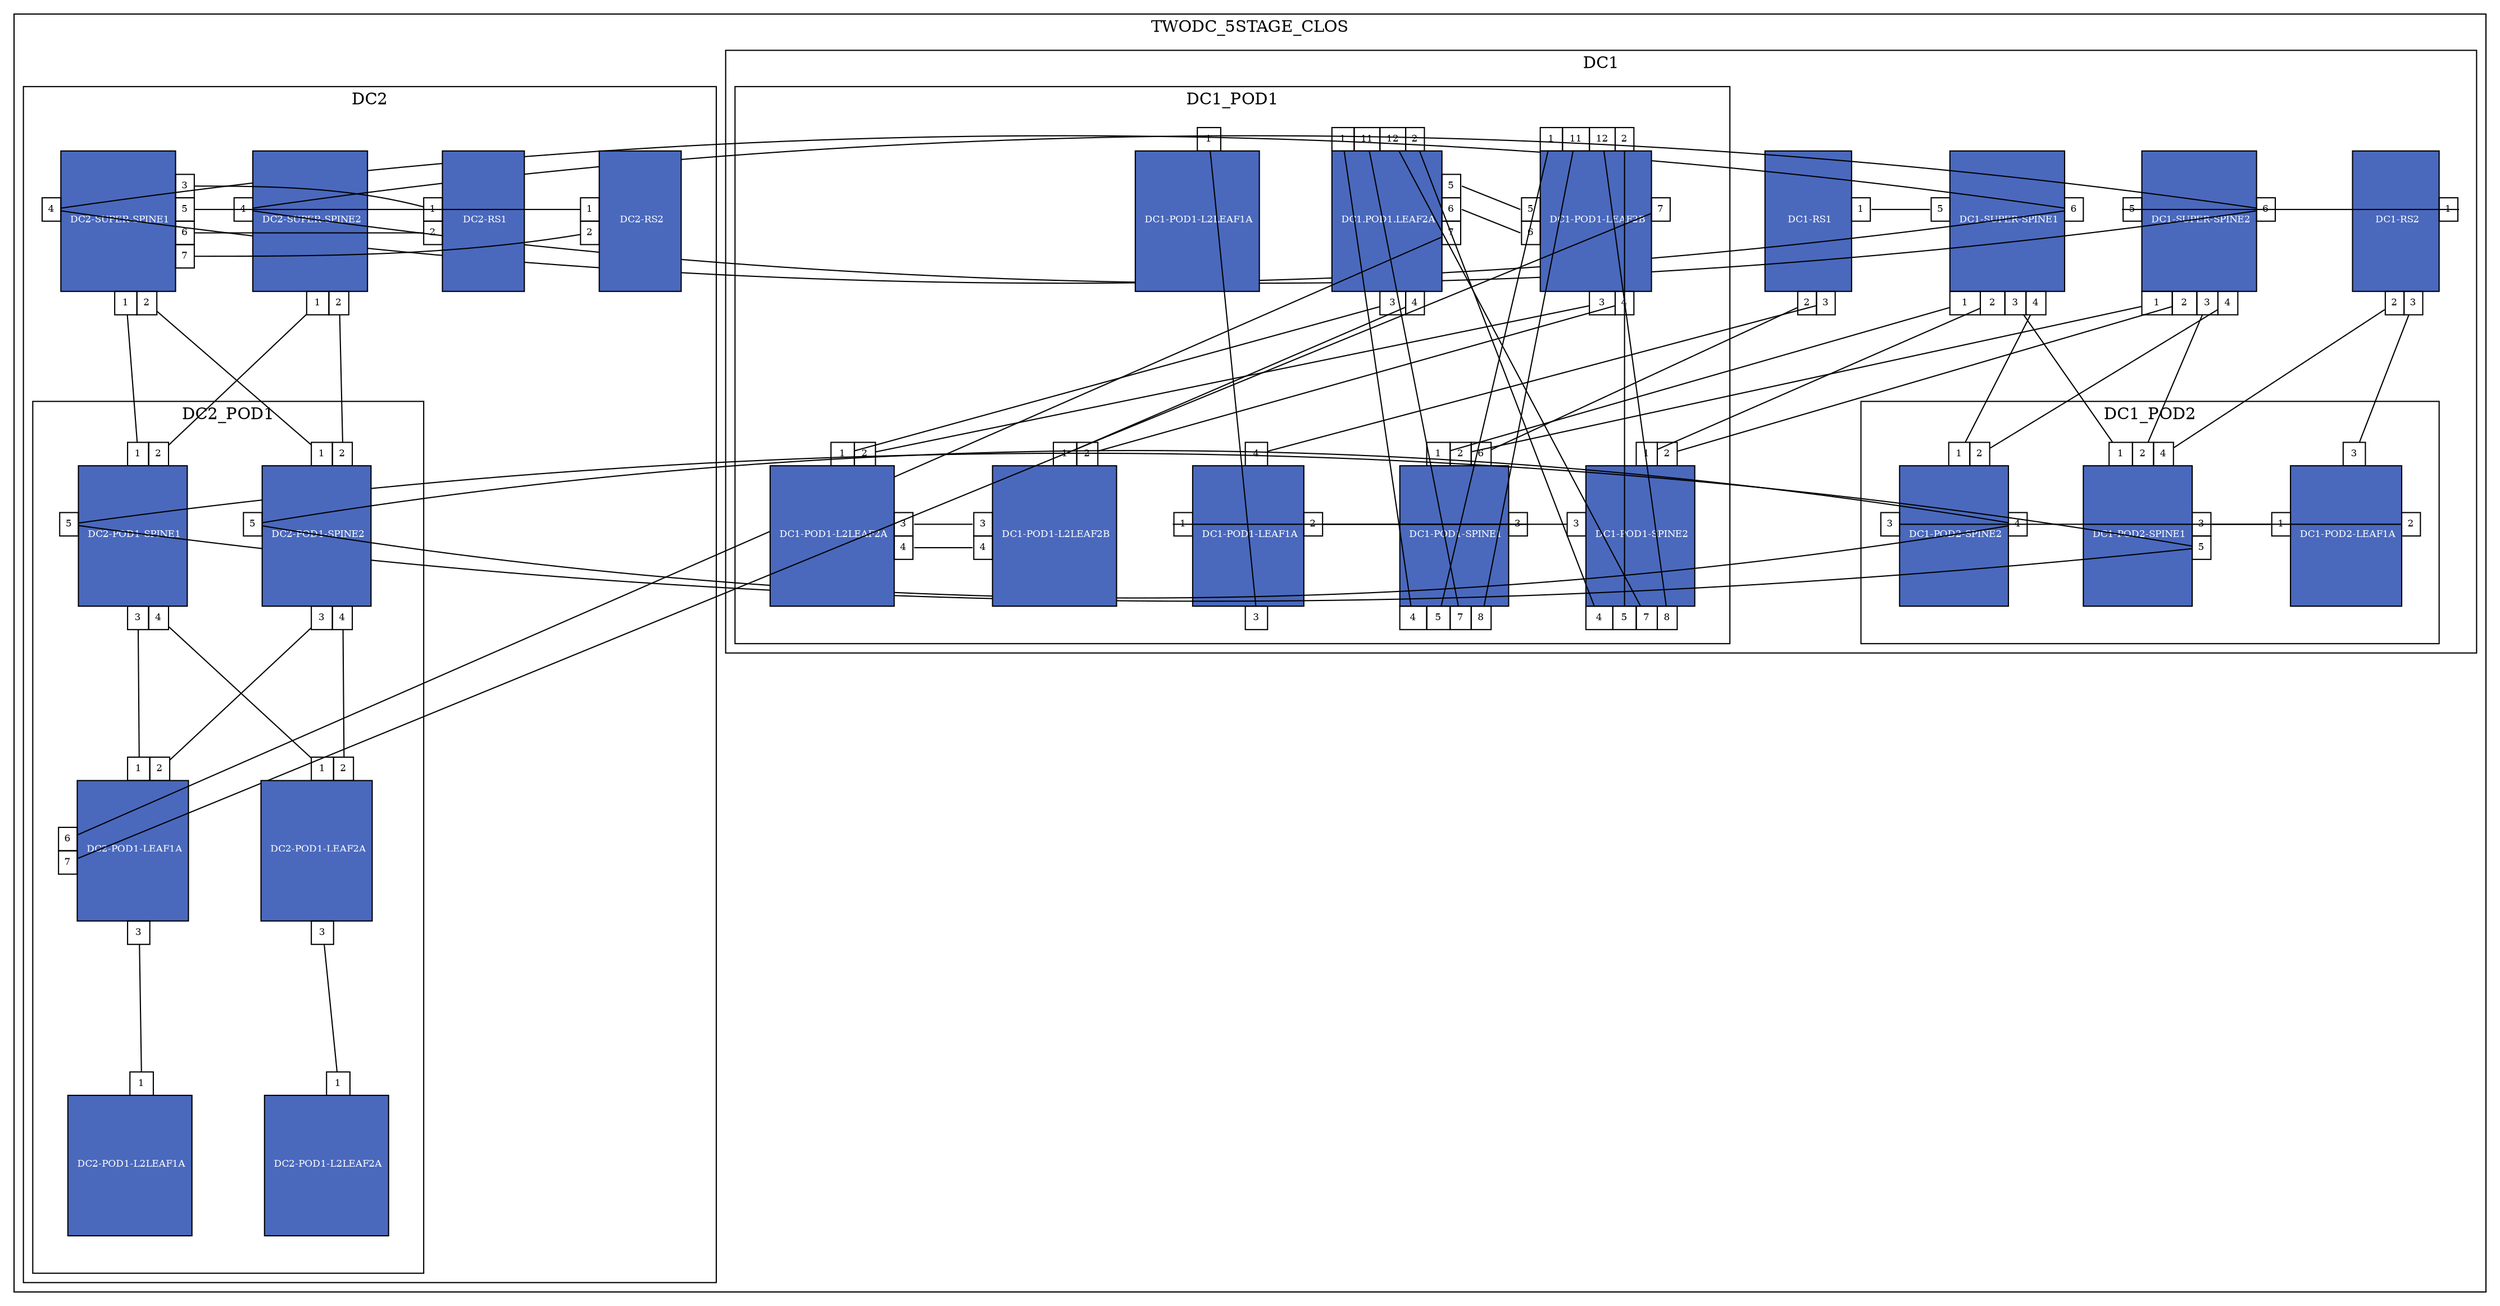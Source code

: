 graph parent {
	graph [splines=false]
	node [fontsize=" 8pt" shape=plaintext]
	edge [center=true concentrate=true fontname=arial fontsize=6 labelfloat=false minlen=2]
	rank=same
	ranksep=0.7
	subgraph cluster_child_TWODC_5STAGE_CLOS {
		label=TWODC_5STAGE_CLOS
		labelloc=t
		ranksep=0.7
		subgraph cluster_child_DC1 {
			label=DC1
			labelloc=t
			{
				rank=same
				"DC1-RS2" [label=<<TABLE BORDER="0" CELLBORDER="1" CELLSPACING="0" CELLPADDING="4"> <TR> <TD HEIGHT="20" WIDTH="14" BORDER="0" ></TD> <TD HEIGHT="20" WIDTH="14" BORDER="0" ></TD> <TD HEIGHT="20" WIDTH="14" BORDER="0" ></TD> <TD HEIGHT="20" WIDTH="14" BORDER="0" ></TD> <TD HEIGHT="20" WIDTH="14" BORDER="0" ></TD> <TD HEIGHT="20" WIDTH="14" BORDER="0" ></TD> <TD HEIGHT="20" WIDTH="14" BORDER="0" ></TD> </TR> <TR><TD HEIGHT="20" WIDTH="14"  BORDER="0" ></TD><TD BGCOLOR="#4a69bd" COLSPAN="5" ROWSPAN="6"> <FONT COLOR="#ffffff">DC1-RS2</FONT></TD><TD HEIGHT="20" WIDTH="14"  BORDER="0" > </TD></TR> <TR><TD HEIGHT="20" WIDTH="14" BORDER="0" ></TD> <TD HEIGHT="20" WIDTH="14" BORDER="0" ></TD></TR> <TR><TD HEIGHT="20" WIDTH="14" BORDER="0" ></TD> <TD HEIGHT="20" WIDTH="14" PORT="1">1</TD></TR> <TR><TD HEIGHT="20" WIDTH="14" BORDER="0" ></TD> <TD HEIGHT="20" WIDTH="14" BORDER="0" ></TD></TR> <TR><TD HEIGHT="20" WIDTH="14" BORDER="0" ></TD> <TD HEIGHT="20" WIDTH="14" BORDER="0" ></TD></TR> <TR><TD HEIGHT="20" WIDTH="14"  BORDER="0"></TD><TD HEIGHT="20" WIDTH="14" BORDER="0"></TD></TR> <TR> <TD HEIGHT="20" WIDTH="14" BORDER="0" ></TD> <TD HEIGHT="20" WIDTH="14" BORDER="0" ></TD> <TD HEIGHT="20" WIDTH="14" BORDER="0" ></TD> <TD HEIGHT="20" WIDTH="14" PORT="2">2</TD> <TD HEIGHT="20" WIDTH="14" PORT="3">3</TD> <TD HEIGHT="20" WIDTH="14" BORDER="0" ></TD> <TD HEIGHT="20" WIDTH="14" BORDER="0" ></TD> </TR> </TABLE>>]
				"DC1-RS1" [label=<<TABLE BORDER="0" CELLBORDER="1" CELLSPACING="0" CELLPADDING="4"> <TR> <TD HEIGHT="20" WIDTH="14" BORDER="0" ></TD> <TD HEIGHT="20" WIDTH="14" BORDER="0" ></TD> <TD HEIGHT="20" WIDTH="14" BORDER="0" ></TD> <TD HEIGHT="20" WIDTH="14" BORDER="0" ></TD> <TD HEIGHT="20" WIDTH="14" BORDER="0" ></TD> <TD HEIGHT="20" WIDTH="14" BORDER="0" ></TD> <TD HEIGHT="20" WIDTH="14" BORDER="0" ></TD> </TR> <TR><TD HEIGHT="20" WIDTH="14"  BORDER="0" ></TD><TD BGCOLOR="#4a69bd" COLSPAN="5" ROWSPAN="6"> <FONT COLOR="#ffffff">DC1-RS1</FONT></TD><TD HEIGHT="20" WIDTH="14"  BORDER="0" > </TD></TR> <TR><TD HEIGHT="20" WIDTH="14" BORDER="0" ></TD> <TD HEIGHT="20" WIDTH="14" BORDER="0" ></TD></TR> <TR><TD HEIGHT="20" WIDTH="14" BORDER="0" ></TD> <TD HEIGHT="20" WIDTH="14" PORT="1">1</TD></TR> <TR><TD HEIGHT="20" WIDTH="14" BORDER="0" ></TD> <TD HEIGHT="20" WIDTH="14" BORDER="0" ></TD></TR> <TR><TD HEIGHT="20" WIDTH="14" BORDER="0" ></TD> <TD HEIGHT="20" WIDTH="14" BORDER="0" ></TD></TR> <TR><TD HEIGHT="20" WIDTH="14"  BORDER="0"></TD><TD HEIGHT="20" WIDTH="14" BORDER="0"></TD></TR> <TR> <TD HEIGHT="20" WIDTH="14" BORDER="0" ></TD> <TD HEIGHT="20" WIDTH="14" BORDER="0" ></TD> <TD HEIGHT="20" WIDTH="14" BORDER="0" ></TD> <TD HEIGHT="20" WIDTH="14" PORT="2">2</TD> <TD HEIGHT="20" WIDTH="14" PORT="3">3</TD> <TD HEIGHT="20" WIDTH="14" BORDER="0" ></TD> <TD HEIGHT="20" WIDTH="14" BORDER="0" ></TD> </TR> </TABLE>>]
				"DC1-SUPER-SPINE1" [label=<<TABLE BORDER="0" CELLBORDER="1" CELLSPACING="0" CELLPADDING="4"> <TR> <TD HEIGHT="20" WIDTH="14" BORDER="0" ></TD> <TD HEIGHT="20" WIDTH="14" BORDER="0" ></TD> <TD HEIGHT="20" WIDTH="14" BORDER="0" ></TD> <TD HEIGHT="20" WIDTH="14" BORDER="0" ></TD> <TD HEIGHT="20" WIDTH="14" BORDER="0" ></TD> <TD HEIGHT="20" WIDTH="14" BORDER="0" ></TD> <TD HEIGHT="20" WIDTH="14" BORDER="0" ></TD> </TR> <TR><TD HEIGHT="20" WIDTH="14"  BORDER="0" ></TD><TD BGCOLOR="#4a69bd" COLSPAN="5" ROWSPAN="6"> <FONT COLOR="#ffffff">DC1-SUPER-SPINE1</FONT></TD><TD HEIGHT="20" WIDTH="14"  BORDER="0" > </TD></TR> <TR><TD HEIGHT="20" WIDTH="14" BORDER="0" ></TD> <TD HEIGHT="20" WIDTH="14" BORDER="0" ></TD></TR> <TR><TD HEIGHT="20" WIDTH="14" PORT="5">5</TD> <TD HEIGHT="20" WIDTH="14" PORT="6">6</TD></TR> <TR><TD HEIGHT="20" WIDTH="14" BORDER="0" ></TD> <TD HEIGHT="20" WIDTH="14" BORDER="0" ></TD></TR> <TR><TD HEIGHT="20" WIDTH="14" BORDER="0" ></TD> <TD HEIGHT="20" WIDTH="14" BORDER="0" ></TD></TR> <TR><TD HEIGHT="20" WIDTH="14"  BORDER="0"></TD><TD HEIGHT="20" WIDTH="14" BORDER="0"></TD></TR> <TR> <TD HEIGHT="20" WIDTH="14" BORDER="0" ></TD> <TD HEIGHT="20" WIDTH="14" PORT="1">1</TD> <TD HEIGHT="20" WIDTH="14" PORT="2">2</TD> <TD HEIGHT="20" WIDTH="14" PORT="3">3</TD> <TD HEIGHT="20" WIDTH="14" PORT="4">4</TD> <TD HEIGHT="20" WIDTH="14" BORDER="0" ></TD> <TD HEIGHT="20" WIDTH="14" BORDER="0" ></TD> </TR> </TABLE>>]
				"DC1-SUPER-SPINE2" [label=<<TABLE BORDER="0" CELLBORDER="1" CELLSPACING="0" CELLPADDING="4"> <TR> <TD HEIGHT="20" WIDTH="14" BORDER="0" ></TD> <TD HEIGHT="20" WIDTH="14" BORDER="0" ></TD> <TD HEIGHT="20" WIDTH="14" BORDER="0" ></TD> <TD HEIGHT="20" WIDTH="14" BORDER="0" ></TD> <TD HEIGHT="20" WIDTH="14" BORDER="0" ></TD> <TD HEIGHT="20" WIDTH="14" BORDER="0" ></TD> <TD HEIGHT="20" WIDTH="14" BORDER="0" ></TD> </TR> <TR><TD HEIGHT="20" WIDTH="14"  BORDER="0" ></TD><TD BGCOLOR="#4a69bd" COLSPAN="5" ROWSPAN="6"> <FONT COLOR="#ffffff">DC1-SUPER-SPINE2</FONT></TD><TD HEIGHT="20" WIDTH="14"  BORDER="0" > </TD></TR> <TR><TD HEIGHT="20" WIDTH="14" BORDER="0" ></TD> <TD HEIGHT="20" WIDTH="14" BORDER="0" ></TD></TR> <TR><TD HEIGHT="20" WIDTH="14" PORT="5">5</TD> <TD HEIGHT="20" WIDTH="14" PORT="6">6</TD></TR> <TR><TD HEIGHT="20" WIDTH="14" BORDER="0" ></TD> <TD HEIGHT="20" WIDTH="14" BORDER="0" ></TD></TR> <TR><TD HEIGHT="20" WIDTH="14" BORDER="0" ></TD> <TD HEIGHT="20" WIDTH="14" BORDER="0" ></TD></TR> <TR><TD HEIGHT="20" WIDTH="14"  BORDER="0"></TD><TD HEIGHT="20" WIDTH="14" BORDER="0"></TD></TR> <TR> <TD HEIGHT="20" WIDTH="14" BORDER="0" ></TD> <TD HEIGHT="20" WIDTH="14" PORT="1">1</TD> <TD HEIGHT="20" WIDTH="14" PORT="2">2</TD> <TD HEIGHT="20" WIDTH="14" PORT="3">3</TD> <TD HEIGHT="20" WIDTH="14" PORT="4">4</TD> <TD HEIGHT="20" WIDTH="14" BORDER="0" ></TD> <TD HEIGHT="20" WIDTH="14" BORDER="0" ></TD> </TR> </TABLE>>]
			}
			ranksep=0.7
			subgraph cluster_child_DC1_POD2 {
				label=DC1_POD2
				labelloc=t
				{
					rank=same
					"DC1-POD2-SPINE1" [label=<<TABLE BORDER="0" CELLBORDER="1" CELLSPACING="0" CELLPADDING="4"> <TR> <TD HEIGHT="20" WIDTH="14" BORDER="0" ></TD> <TD HEIGHT="20" WIDTH="14" BORDER="0" ></TD> <TD HEIGHT="20" WIDTH="14" PORT="1">1</TD> <TD HEIGHT="20" WIDTH="14" PORT="2">2</TD> <TD HEIGHT="20" WIDTH="14" PORT="4">4</TD> <TD HEIGHT="20" WIDTH="14" BORDER="0" ></TD> <TD HEIGHT="20" WIDTH="14" BORDER="0" ></TD> </TR> <TR><TD HEIGHT="20" WIDTH="14"  BORDER="0" ></TD><TD BGCOLOR="#4a69bd" COLSPAN="5" ROWSPAN="6"> <FONT COLOR="#ffffff">DC1-POD2-SPINE1</FONT></TD><TD HEIGHT="20" WIDTH="14"  BORDER="0" > </TD></TR> <TR><TD HEIGHT="20" WIDTH="14" BORDER="0" ></TD> <TD HEIGHT="20" WIDTH="14" BORDER="0" ></TD></TR> <TR><TD HEIGHT="20" WIDTH="14" BORDER="0" ></TD> <TD HEIGHT="20" WIDTH="14" PORT="3">3</TD></TR> <TR><TD HEIGHT="20" WIDTH="14" BORDER="0" ></TD> <TD HEIGHT="20" WIDTH="14" PORT="5">5</TD></TR> <TR><TD HEIGHT="20" WIDTH="14" BORDER="0" ></TD> <TD HEIGHT="20" WIDTH="14" BORDER="0" ></TD></TR> <TR><TD HEIGHT="20" WIDTH="14"  BORDER="0"></TD><TD HEIGHT="20" WIDTH="14" BORDER="0"></TD></TR> <TR> <TD HEIGHT="20" WIDTH="14" BORDER="0" ></TD> <TD HEIGHT="20" WIDTH="14" BORDER="0" ></TD> <TD HEIGHT="20" WIDTH="14" BORDER="0" ></TD> <TD HEIGHT="20" WIDTH="14" BORDER="0" ></TD> <TD HEIGHT="20" WIDTH="14" BORDER="0" ></TD> <TD HEIGHT="20" WIDTH="14" BORDER="0" ></TD> <TD HEIGHT="20" WIDTH="14" BORDER="0" ></TD> </TR> </TABLE>>]
					"DC1-POD2-LEAF1A" [label=<<TABLE BORDER="0" CELLBORDER="1" CELLSPACING="0" CELLPADDING="4"> <TR> <TD HEIGHT="20" WIDTH="14" BORDER="0" ></TD> <TD HEIGHT="20" WIDTH="14" BORDER="0" ></TD> <TD HEIGHT="20" WIDTH="14" BORDER="0" ></TD> <TD HEIGHT="20" WIDTH="14" PORT="3">3</TD> <TD HEIGHT="20" WIDTH="14" BORDER="0" ></TD> <TD HEIGHT="20" WIDTH="14" BORDER="0" ></TD> <TD HEIGHT="20" WIDTH="14" BORDER="0" ></TD> </TR> <TR><TD HEIGHT="20" WIDTH="14"  BORDER="0" ></TD><TD BGCOLOR="#4a69bd" COLSPAN="5" ROWSPAN="6"> <FONT COLOR="#ffffff">DC1-POD2-LEAF1A</FONT></TD><TD HEIGHT="20" WIDTH="14"  BORDER="0" > </TD></TR> <TR><TD HEIGHT="20" WIDTH="14" BORDER="0" ></TD> <TD HEIGHT="20" WIDTH="14" BORDER="0" ></TD></TR> <TR><TD HEIGHT="20" WIDTH="14" PORT="1">1</TD> <TD HEIGHT="20" WIDTH="14" PORT="2">2</TD></TR> <TR><TD HEIGHT="20" WIDTH="14" BORDER="0" ></TD> <TD HEIGHT="20" WIDTH="14" BORDER="0" ></TD></TR> <TR><TD HEIGHT="20" WIDTH="14" BORDER="0" ></TD> <TD HEIGHT="20" WIDTH="14" BORDER="0" ></TD></TR> <TR><TD HEIGHT="20" WIDTH="14"  BORDER="0"></TD><TD HEIGHT="20" WIDTH="14" BORDER="0"></TD></TR> <TR> <TD HEIGHT="20" WIDTH="14" BORDER="0" ></TD> <TD HEIGHT="20" WIDTH="14" BORDER="0" ></TD> <TD HEIGHT="20" WIDTH="14" BORDER="0" ></TD> <TD HEIGHT="20" WIDTH="14" BORDER="0" ></TD> <TD HEIGHT="20" WIDTH="14" BORDER="0" ></TD> <TD HEIGHT="20" WIDTH="14" BORDER="0" ></TD> <TD HEIGHT="20" WIDTH="14" BORDER="0" ></TD> </TR> </TABLE>>]
					"DC1-POD2-SPINE2" [label=<<TABLE BORDER="0" CELLBORDER="1" CELLSPACING="0" CELLPADDING="4"> <TR> <TD HEIGHT="20" WIDTH="14" BORDER="0" ></TD> <TD HEIGHT="20" WIDTH="14" BORDER="0" ></TD> <TD HEIGHT="20" WIDTH="14" BORDER="0" ></TD> <TD HEIGHT="20" WIDTH="14" PORT="1">1</TD> <TD HEIGHT="20" WIDTH="14" PORT="2">2</TD> <TD HEIGHT="20" WIDTH="14" BORDER="0" ></TD> <TD HEIGHT="20" WIDTH="14" BORDER="0" ></TD> </TR> <TR><TD HEIGHT="20" WIDTH="14"  BORDER="0" ></TD><TD BGCOLOR="#4a69bd" COLSPAN="5" ROWSPAN="6"> <FONT COLOR="#ffffff">DC1-POD2-SPINE2</FONT></TD><TD HEIGHT="20" WIDTH="14"  BORDER="0" > </TD></TR> <TR><TD HEIGHT="20" WIDTH="14" BORDER="0" ></TD> <TD HEIGHT="20" WIDTH="14" BORDER="0" ></TD></TR> <TR><TD HEIGHT="20" WIDTH="14" PORT="3">3</TD> <TD HEIGHT="20" WIDTH="14" PORT="4">4</TD></TR> <TR><TD HEIGHT="20" WIDTH="14" BORDER="0" ></TD> <TD HEIGHT="20" WIDTH="14" BORDER="0" ></TD></TR> <TR><TD HEIGHT="20" WIDTH="14" BORDER="0" ></TD> <TD HEIGHT="20" WIDTH="14" BORDER="0" ></TD></TR> <TR><TD HEIGHT="20" WIDTH="14"  BORDER="0"></TD><TD HEIGHT="20" WIDTH="14" BORDER="0"></TD></TR> <TR> <TD HEIGHT="20" WIDTH="14" BORDER="0" ></TD> <TD HEIGHT="20" WIDTH="14" BORDER="0" ></TD> <TD HEIGHT="20" WIDTH="14" BORDER="0" ></TD> <TD HEIGHT="20" WIDTH="14" BORDER="0" ></TD> <TD HEIGHT="20" WIDTH="14" BORDER="0" ></TD> <TD HEIGHT="20" WIDTH="14" BORDER="0" ></TD> <TD HEIGHT="20" WIDTH="14" BORDER="0" ></TD> </TR> </TABLE>>]
				}
			}
			ranksep=0.7
			subgraph cluster_child_DC1_POD1 {
				label=DC1_POD1
				labelloc=t
				{
					rank=same
					"DC1-POD1-SPINE1" [label=<<TABLE BORDER="0" CELLBORDER="1" CELLSPACING="0" CELLPADDING="4"> <TR> <TD HEIGHT="20" WIDTH="14" BORDER="0" ></TD> <TD HEIGHT="20" WIDTH="14" BORDER="0" ></TD> <TD HEIGHT="20" WIDTH="14" PORT="1">1</TD> <TD HEIGHT="20" WIDTH="14" PORT="2">2</TD> <TD HEIGHT="20" WIDTH="14" PORT="6">6</TD> <TD HEIGHT="20" WIDTH="14" BORDER="0" ></TD> <TD HEIGHT="20" WIDTH="14" BORDER="0" ></TD> </TR> <TR><TD HEIGHT="20" WIDTH="14"  BORDER="0" ></TD><TD BGCOLOR="#4a69bd" COLSPAN="5" ROWSPAN="6"> <FONT COLOR="#ffffff">DC1-POD1-SPINE1</FONT></TD><TD HEIGHT="20" WIDTH="14"  BORDER="0" > </TD></TR> <TR><TD HEIGHT="20" WIDTH="14" BORDER="0" ></TD> <TD HEIGHT="20" WIDTH="14" BORDER="0" ></TD></TR> <TR><TD HEIGHT="20" WIDTH="14" BORDER="0" ></TD> <TD HEIGHT="20" WIDTH="14" PORT="3">3</TD></TR> <TR><TD HEIGHT="20" WIDTH="14" BORDER="0" ></TD> <TD HEIGHT="20" WIDTH="14" BORDER="0" ></TD></TR> <TR><TD HEIGHT="20" WIDTH="14" BORDER="0" ></TD> <TD HEIGHT="20" WIDTH="14" BORDER="0" ></TD></TR> <TR><TD HEIGHT="20" WIDTH="14"  BORDER="0"></TD><TD HEIGHT="20" WIDTH="14" BORDER="0"></TD></TR> <TR> <TD HEIGHT="20" WIDTH="14" BORDER="0" ></TD> <TD HEIGHT="20" WIDTH="14" PORT="4">4</TD> <TD HEIGHT="20" WIDTH="14" PORT="5">5</TD> <TD HEIGHT="20" WIDTH="14" PORT="7">7</TD> <TD HEIGHT="20" WIDTH="14" PORT="8">8</TD> <TD HEIGHT="20" WIDTH="14" BORDER="0" ></TD> <TD HEIGHT="20" WIDTH="14" BORDER="0" ></TD> </TR> </TABLE>>]
					"DC1-POD1-LEAF1A" [label=<<TABLE BORDER="0" CELLBORDER="1" CELLSPACING="0" CELLPADDING="4"> <TR> <TD HEIGHT="20" WIDTH="14" BORDER="0" ></TD> <TD HEIGHT="20" WIDTH="14" BORDER="0" ></TD> <TD HEIGHT="20" WIDTH="14" BORDER="0" ></TD> <TD HEIGHT="20" WIDTH="14" PORT="4">4</TD> <TD HEIGHT="20" WIDTH="14" BORDER="0" ></TD> <TD HEIGHT="20" WIDTH="14" BORDER="0" ></TD> <TD HEIGHT="20" WIDTH="14" BORDER="0" ></TD> </TR> <TR><TD HEIGHT="20" WIDTH="14"  BORDER="0" ></TD><TD BGCOLOR="#4a69bd" COLSPAN="5" ROWSPAN="6"> <FONT COLOR="#ffffff">DC1-POD1-LEAF1A</FONT></TD><TD HEIGHT="20" WIDTH="14"  BORDER="0" > </TD></TR> <TR><TD HEIGHT="20" WIDTH="14" BORDER="0" ></TD> <TD HEIGHT="20" WIDTH="14" BORDER="0" ></TD></TR> <TR><TD HEIGHT="20" WIDTH="14" PORT="1">1</TD> <TD HEIGHT="20" WIDTH="14" PORT="2">2</TD></TR> <TR><TD HEIGHT="20" WIDTH="14" BORDER="0" ></TD> <TD HEIGHT="20" WIDTH="14" BORDER="0" ></TD></TR> <TR><TD HEIGHT="20" WIDTH="14" BORDER="0" ></TD> <TD HEIGHT="20" WIDTH="14" BORDER="0" ></TD></TR> <TR><TD HEIGHT="20" WIDTH="14"  BORDER="0"></TD><TD HEIGHT="20" WIDTH="14" BORDER="0"></TD></TR> <TR> <TD HEIGHT="20" WIDTH="14" BORDER="0" ></TD> <TD HEIGHT="20" WIDTH="14" BORDER="0" ></TD> <TD HEIGHT="20" WIDTH="14" BORDER="0" ></TD> <TD HEIGHT="20" WIDTH="14" PORT="3">3</TD> <TD HEIGHT="20" WIDTH="14" BORDER="0" ></TD> <TD HEIGHT="20" WIDTH="14" BORDER="0" ></TD> <TD HEIGHT="20" WIDTH="14" BORDER="0" ></TD> </TR> </TABLE>>]
					"DC1-POD1-SPINE2" [label=<<TABLE BORDER="0" CELLBORDER="1" CELLSPACING="0" CELLPADDING="4"> <TR> <TD HEIGHT="20" WIDTH="14" BORDER="0" ></TD> <TD HEIGHT="20" WIDTH="14" BORDER="0" ></TD> <TD HEIGHT="20" WIDTH="14" BORDER="0" ></TD> <TD HEIGHT="20" WIDTH="14" PORT="1">1</TD> <TD HEIGHT="20" WIDTH="14" PORT="2">2</TD> <TD HEIGHT="20" WIDTH="14" BORDER="0" ></TD> <TD HEIGHT="20" WIDTH="14" BORDER="0" ></TD> </TR> <TR><TD HEIGHT="20" WIDTH="14"  BORDER="0" ></TD><TD BGCOLOR="#4a69bd" COLSPAN="5" ROWSPAN="6"> <FONT COLOR="#ffffff">DC1-POD1-SPINE2</FONT></TD><TD HEIGHT="20" WIDTH="14"  BORDER="0" > </TD></TR> <TR><TD HEIGHT="20" WIDTH="14" BORDER="0" ></TD> <TD HEIGHT="20" WIDTH="14" BORDER="0" ></TD></TR> <TR><TD HEIGHT="20" WIDTH="14" PORT="3">3</TD> <TD HEIGHT="20" WIDTH="14" BORDER="0" ></TD></TR> <TR><TD HEIGHT="20" WIDTH="14" BORDER="0" ></TD> <TD HEIGHT="20" WIDTH="14" BORDER="0" ></TD></TR> <TR><TD HEIGHT="20" WIDTH="14" BORDER="0" ></TD> <TD HEIGHT="20" WIDTH="14" BORDER="0" ></TD></TR> <TR><TD HEIGHT="20" WIDTH="14"  BORDER="0"></TD><TD HEIGHT="20" WIDTH="14" BORDER="0"></TD></TR> <TR> <TD HEIGHT="20" WIDTH="14" BORDER="0" ></TD> <TD HEIGHT="20" WIDTH="14" PORT="4">4</TD> <TD HEIGHT="20" WIDTH="14" PORT="5">5</TD> <TD HEIGHT="20" WIDTH="14" PORT="7">7</TD> <TD HEIGHT="20" WIDTH="14" PORT="8">8</TD> <TD HEIGHT="20" WIDTH="14" BORDER="0" ></TD> <TD HEIGHT="20" WIDTH="14" BORDER="0" ></TD> </TR> </TABLE>>]
				}
				{
					rank=same
					"DC1.POD1.LEAF2A" [label=<<TABLE BORDER="0" CELLBORDER="1" CELLSPACING="0" CELLPADDING="4"> <TR> <TD HEIGHT="20" WIDTH="14" BORDER="0" ></TD> <TD HEIGHT="20" WIDTH="14" PORT="1">1</TD> <TD HEIGHT="20" WIDTH="14" PORT="11">11</TD> <TD HEIGHT="20" WIDTH="14" PORT="12">12</TD> <TD HEIGHT="20" WIDTH="14" PORT="2">2</TD> <TD HEIGHT="20" WIDTH="14" BORDER="0" ></TD> <TD HEIGHT="20" WIDTH="14" BORDER="0" ></TD> </TR> <TR><TD HEIGHT="20" WIDTH="14"  BORDER="0" ></TD><TD BGCOLOR="#4a69bd" COLSPAN="5" ROWSPAN="6"> <FONT COLOR="#ffffff">DC1.POD1.LEAF2A</FONT></TD><TD HEIGHT="20" WIDTH="14"  BORDER="0" > </TD></TR> <TR><TD HEIGHT="20" WIDTH="14" BORDER="0" ></TD> <TD HEIGHT="20" WIDTH="14" PORT="5">5</TD></TR> <TR><TD HEIGHT="20" WIDTH="14" BORDER="0" ></TD> <TD HEIGHT="20" WIDTH="14" PORT="6">6</TD></TR> <TR><TD HEIGHT="20" WIDTH="14" BORDER="0" ></TD> <TD HEIGHT="20" WIDTH="14" PORT="7">7</TD></TR> <TR><TD HEIGHT="20" WIDTH="14" BORDER="0" ></TD> <TD HEIGHT="20" WIDTH="14" BORDER="0" ></TD></TR> <TR><TD HEIGHT="20" WIDTH="14"  BORDER="0"></TD><TD HEIGHT="20" WIDTH="14" BORDER="0"></TD></TR> <TR> <TD HEIGHT="20" WIDTH="14" BORDER="0" ></TD> <TD HEIGHT="20" WIDTH="14" BORDER="0" ></TD> <TD HEIGHT="20" WIDTH="14" BORDER="0" ></TD> <TD HEIGHT="20" WIDTH="14" PORT="3">3</TD> <TD HEIGHT="20" WIDTH="14" PORT="4">4</TD> <TD HEIGHT="20" WIDTH="14" BORDER="0" ></TD> <TD HEIGHT="20" WIDTH="14" BORDER="0" ></TD> </TR> </TABLE>>]
					"DC1-POD1-LEAF2B" [label=<<TABLE BORDER="0" CELLBORDER="1" CELLSPACING="0" CELLPADDING="4"> <TR> <TD HEIGHT="20" WIDTH="14" BORDER="0" ></TD> <TD HEIGHT="20" WIDTH="14" PORT="1">1</TD> <TD HEIGHT="20" WIDTH="14" PORT="11">11</TD> <TD HEIGHT="20" WIDTH="14" PORT="12">12</TD> <TD HEIGHT="20" WIDTH="14" PORT="2">2</TD> <TD HEIGHT="20" WIDTH="14" BORDER="0" ></TD> <TD HEIGHT="20" WIDTH="14" BORDER="0" ></TD> </TR> <TR><TD HEIGHT="20" WIDTH="14"  BORDER="0" ></TD><TD BGCOLOR="#4a69bd" COLSPAN="5" ROWSPAN="6"> <FONT COLOR="#ffffff">DC1-POD1-LEAF2B</FONT></TD><TD HEIGHT="20" WIDTH="14"  BORDER="0" > </TD></TR> <TR><TD HEIGHT="20" WIDTH="14" BORDER="0" ></TD> <TD HEIGHT="20" WIDTH="14" BORDER="0" ></TD></TR> <TR><TD HEIGHT="20" WIDTH="14" PORT="5">5</TD> <TD HEIGHT="20" WIDTH="14" PORT="7">7</TD></TR> <TR><TD HEIGHT="20" WIDTH="14" PORT="6">6</TD> <TD HEIGHT="20" WIDTH="14" BORDER="0" ></TD></TR> <TR><TD HEIGHT="20" WIDTH="14" BORDER="0" ></TD> <TD HEIGHT="20" WIDTH="14" BORDER="0" ></TD></TR> <TR><TD HEIGHT="20" WIDTH="14"  BORDER="0"></TD><TD HEIGHT="20" WIDTH="14" BORDER="0"></TD></TR> <TR> <TD HEIGHT="20" WIDTH="14" BORDER="0" ></TD> <TD HEIGHT="20" WIDTH="14" BORDER="0" ></TD> <TD HEIGHT="20" WIDTH="14" BORDER="0" ></TD> <TD HEIGHT="20" WIDTH="14" PORT="3">3</TD> <TD HEIGHT="20" WIDTH="14" PORT="4">4</TD> <TD HEIGHT="20" WIDTH="14" BORDER="0" ></TD> <TD HEIGHT="20" WIDTH="14" BORDER="0" ></TD> </TR> </TABLE>>]
					"DC1-POD1-L2LEAF1A" [label=<<TABLE BORDER="0" CELLBORDER="1" CELLSPACING="0" CELLPADDING="4"> <TR> <TD HEIGHT="20" WIDTH="14" BORDER="0" ></TD> <TD HEIGHT="20" WIDTH="14" BORDER="0" ></TD> <TD HEIGHT="20" WIDTH="14" BORDER="0" ></TD> <TD HEIGHT="20" WIDTH="14" PORT="1">1</TD> <TD HEIGHT="20" WIDTH="14" BORDER="0" ></TD> <TD HEIGHT="20" WIDTH="14" BORDER="0" ></TD> <TD HEIGHT="20" WIDTH="14" BORDER="0" ></TD> </TR> <TR><TD HEIGHT="20" WIDTH="14" BORDER="0" ></TD><TD BGCOLOR="#4a69bd" COLSPAN="5" ROWSPAN="6"> <FONT COLOR="#ffffff">DC1-POD1-L2LEAF1A</FONT></TD><TD HEIGHT="20" WIDTH="14"  BORDER="0" ></TD></TR> <TR><TD HEIGHT="20" WIDTH="14" BORDER="0" ></TD><TD HEIGHT="20" WIDTH="14" BORDER="0" ></TD> </TR> <TR><TD HEIGHT="20" WIDTH="14" BORDER="0" ></TD><TD HEIGHT="20" WIDTH="14" BORDER="0" ></TD> </TR> <TR><TD HEIGHT="20" WIDTH="14" BORDER="0" ></TD><TD HEIGHT="20" WIDTH="14" BORDER="0" ></TD> </TR> <TR><TD HEIGHT="20" WIDTH="14" BORDER="0" ></TD><TD HEIGHT="20" WIDTH="14" BORDER="0" ></TD> </TR> <TR><TD HEIGHT="20" WIDTH="14" BORDER="0" ></TD><TD HEIGHT="20" WIDTH="14" BORDER="0" ></TD> </TR> <TR> <TD HEIGHT="20" WIDTH="14" BORDER="0" ></TD> <TD HEIGHT="20" WIDTH="14" BORDER="0" ></TD> <TD HEIGHT="20" WIDTH="14" BORDER="0" ></TD> <TD HEIGHT="20" WIDTH="14" BORDER="0" ></TD> <TD HEIGHT="20" WIDTH="14" BORDER="0" ></TD> <TD HEIGHT="20" WIDTH="14" BORDER="0" ></TD> <TD HEIGHT="20" WIDTH="14" BORDER="0" ></TD> </TR> </TABLE>>]
				}
				{
					rank=same
					"DC1-POD1-L2LEAF2A" [label=<<TABLE BORDER="0" CELLBORDER="1" CELLSPACING="0" CELLPADDING="4"> <TR> <TD HEIGHT="20" WIDTH="14" BORDER="0" ></TD> <TD HEIGHT="20" WIDTH="14" BORDER="0" ></TD> <TD HEIGHT="20" WIDTH="14" BORDER="0" ></TD> <TD HEIGHT="20" WIDTH="14" PORT="1">1</TD> <TD HEIGHT="20" WIDTH="14" PORT="2">2</TD> <TD HEIGHT="20" WIDTH="14" BORDER="0" ></TD> <TD HEIGHT="20" WIDTH="14" BORDER="0" ></TD> </TR> <TR><TD HEIGHT="20" WIDTH="14"  BORDER="0" ></TD><TD BGCOLOR="#4a69bd" COLSPAN="5" ROWSPAN="6"> <FONT COLOR="#ffffff">DC1-POD1-L2LEAF2A</FONT></TD><TD HEIGHT="20" WIDTH="14"  BORDER="0" > </TD></TR> <TR><TD HEIGHT="20" WIDTH="14" BORDER="0" ></TD> <TD HEIGHT="20" WIDTH="14" BORDER="0" ></TD></TR> <TR><TD HEIGHT="20" WIDTH="14" BORDER="0" ></TD> <TD HEIGHT="20" WIDTH="14" PORT="3">3</TD></TR> <TR><TD HEIGHT="20" WIDTH="14" BORDER="0" ></TD> <TD HEIGHT="20" WIDTH="14" PORT="4">4</TD></TR> <TR><TD HEIGHT="20" WIDTH="14" BORDER="0" ></TD> <TD HEIGHT="20" WIDTH="14" BORDER="0" ></TD></TR> <TR><TD HEIGHT="20" WIDTH="14"  BORDER="0"></TD><TD HEIGHT="20" WIDTH="14" BORDER="0"></TD></TR> <TR> <TD HEIGHT="20" WIDTH="14" BORDER="0" ></TD> <TD HEIGHT="20" WIDTH="14" BORDER="0" ></TD> <TD HEIGHT="20" WIDTH="14" BORDER="0" ></TD> <TD HEIGHT="20" WIDTH="14" BORDER="0" ></TD> <TD HEIGHT="20" WIDTH="14" BORDER="0" ></TD> <TD HEIGHT="20" WIDTH="14" BORDER="0" ></TD> <TD HEIGHT="20" WIDTH="14" BORDER="0" ></TD> </TR> </TABLE>>]
					"DC1-POD1-L2LEAF2B" [label=<<TABLE BORDER="0" CELLBORDER="1" CELLSPACING="0" CELLPADDING="4"> <TR> <TD HEIGHT="20" WIDTH="14" BORDER="0" ></TD> <TD HEIGHT="20" WIDTH="14" BORDER="0" ></TD> <TD HEIGHT="20" WIDTH="14" BORDER="0" ></TD> <TD HEIGHT="20" WIDTH="14" PORT="1">1</TD> <TD HEIGHT="20" WIDTH="14" PORT="2">2</TD> <TD HEIGHT="20" WIDTH="14" BORDER="0" ></TD> <TD HEIGHT="20" WIDTH="14" BORDER="0" ></TD> </TR> <TR><TD HEIGHT="20" WIDTH="14"  BORDER="0" ></TD><TD BGCOLOR="#4a69bd" COLSPAN="5" ROWSPAN="6"> <FONT COLOR="#ffffff">DC1-POD1-L2LEAF2B</FONT></TD><TD HEIGHT="20" WIDTH="14"  BORDER="0" > </TD></TR> <TR><TD HEIGHT="20" WIDTH="14" BORDER="0" ></TD> <TD HEIGHT="20" WIDTH="14" BORDER="0" ></TD></TR> <TR><TD HEIGHT="20" WIDTH="14" PORT="3">3</TD> <TD HEIGHT="20" WIDTH="14" BORDER="0" ></TD></TR> <TR><TD HEIGHT="20" WIDTH="14" PORT="4">4</TD> <TD HEIGHT="20" WIDTH="14" BORDER="0" ></TD></TR> <TR><TD HEIGHT="20" WIDTH="14" BORDER="0" ></TD> <TD HEIGHT="20" WIDTH="14" BORDER="0" ></TD></TR> <TR><TD HEIGHT="20" WIDTH="14"  BORDER="0"></TD><TD HEIGHT="20" WIDTH="14" BORDER="0"></TD></TR> <TR> <TD HEIGHT="20" WIDTH="14" BORDER="0" ></TD> <TD HEIGHT="20" WIDTH="14" BORDER="0" ></TD> <TD HEIGHT="20" WIDTH="14" BORDER="0" ></TD> <TD HEIGHT="20" WIDTH="14" BORDER="0" ></TD> <TD HEIGHT="20" WIDTH="14" BORDER="0" ></TD> <TD HEIGHT="20" WIDTH="14" BORDER="0" ></TD> <TD HEIGHT="20" WIDTH="14" BORDER="0" ></TD> </TR> </TABLE>>]
				}
			}
		}
		ranksep=0.7
		subgraph cluster_child_DC2 {
			label=DC2
			labelloc=t
			{
				rank=same
				"DC2-SUPER-SPINE2" [label=<<TABLE BORDER="0" CELLBORDER="1" CELLSPACING="0" CELLPADDING="4"> <TR> <TD HEIGHT="20" WIDTH="14" BORDER="0" ></TD> <TD HEIGHT="20" WIDTH="14" BORDER="0" ></TD> <TD HEIGHT="20" WIDTH="14" BORDER="0" ></TD> <TD HEIGHT="20" WIDTH="14" BORDER="0" ></TD> <TD HEIGHT="20" WIDTH="14" BORDER="0" ></TD> <TD HEIGHT="20" WIDTH="14" BORDER="0" ></TD> <TD HEIGHT="20" WIDTH="14" BORDER="0" ></TD> </TR> <TR><TD HEIGHT="20" WIDTH="14"  BORDER="0" ></TD><TD BGCOLOR="#4a69bd" COLSPAN="5" ROWSPAN="6"> <FONT COLOR="#ffffff">DC2-SUPER-SPINE2</FONT></TD><TD HEIGHT="20" WIDTH="14"  BORDER="0" > </TD></TR> <TR><TD HEIGHT="20" WIDTH="14" BORDER="0" ></TD> <TD HEIGHT="20" WIDTH="14" BORDER="0" ></TD></TR> <TR><TD HEIGHT="20" WIDTH="14" PORT="4">4</TD> <TD HEIGHT="20" WIDTH="14" BORDER="0" ></TD></TR> <TR><TD HEIGHT="20" WIDTH="14" BORDER="0" ></TD> <TD HEIGHT="20" WIDTH="14" BORDER="0" ></TD></TR> <TR><TD HEIGHT="20" WIDTH="14" BORDER="0" ></TD> <TD HEIGHT="20" WIDTH="14" BORDER="0" ></TD></TR> <TR><TD HEIGHT="20" WIDTH="14"  BORDER="0"></TD><TD HEIGHT="20" WIDTH="14" BORDER="0"></TD></TR> <TR> <TD HEIGHT="20" WIDTH="14" BORDER="0" ></TD> <TD HEIGHT="20" WIDTH="14" BORDER="0" ></TD> <TD HEIGHT="20" WIDTH="14" BORDER="0" ></TD> <TD HEIGHT="20" WIDTH="14" PORT="1">1</TD> <TD HEIGHT="20" WIDTH="14" PORT="2">2</TD> <TD HEIGHT="20" WIDTH="14" BORDER="0" ></TD> <TD HEIGHT="20" WIDTH="14" BORDER="0" ></TD> </TR> </TABLE>>]
				"DC2-SUPER-SPINE1" [label=<<TABLE BORDER="0" CELLBORDER="1" CELLSPACING="0" CELLPADDING="4"> <TR> <TD HEIGHT="20" WIDTH="14" BORDER="0" ></TD> <TD HEIGHT="20" WIDTH="14" BORDER="0" ></TD> <TD HEIGHT="20" WIDTH="14" BORDER="0" ></TD> <TD HEIGHT="20" WIDTH="14" BORDER="0" ></TD> <TD HEIGHT="20" WIDTH="14" BORDER="0" ></TD> <TD HEIGHT="20" WIDTH="14" BORDER="0" ></TD> <TD HEIGHT="20" WIDTH="14" BORDER="0" ></TD> </TR> <TR><TD HEIGHT="20" WIDTH="14"  BORDER="0" ></TD><TD BGCOLOR="#4a69bd" COLSPAN="5" ROWSPAN="6"> <FONT COLOR="#ffffff">DC2-SUPER-SPINE1</FONT></TD><TD HEIGHT="20" WIDTH="14"  BORDER="0" > </TD></TR> <TR><TD HEIGHT="20" WIDTH="14" BORDER="0" ></TD> <TD HEIGHT="20" WIDTH="14" PORT="3">3</TD></TR> <TR><TD HEIGHT="20" WIDTH="14" PORT="4">4</TD> <TD HEIGHT="20" WIDTH="14" PORT="5">5</TD></TR> <TR><TD HEIGHT="20" WIDTH="14" BORDER="0" ></TD> <TD HEIGHT="20" WIDTH="14" PORT="6">6</TD></TR> <TR><TD HEIGHT="20" WIDTH="14" BORDER="0" ></TD> <TD HEIGHT="20" WIDTH="14" PORT="7">7</TD></TR> <TR><TD HEIGHT="20" WIDTH="14"  BORDER="0"></TD><TD HEIGHT="20" WIDTH="14" BORDER="0"></TD></TR> <TR> <TD HEIGHT="20" WIDTH="14" BORDER="0" ></TD> <TD HEIGHT="20" WIDTH="14" BORDER="0" ></TD> <TD HEIGHT="20" WIDTH="14" BORDER="0" ></TD> <TD HEIGHT="20" WIDTH="14" PORT="1">1</TD> <TD HEIGHT="20" WIDTH="14" PORT="2">2</TD> <TD HEIGHT="20" WIDTH="14" BORDER="0" ></TD> <TD HEIGHT="20" WIDTH="14" BORDER="0" ></TD> </TR> </TABLE>>]
				"DC2-RS1" [label=<<TABLE BORDER="0" CELLBORDER="1" CELLSPACING="0" CELLPADDING="4"> <TR> <TD HEIGHT="20" WIDTH="14" BORDER="0" ></TD> <TD HEIGHT="20" WIDTH="14" BORDER="0" ></TD> <TD HEIGHT="20" WIDTH="14" BORDER="0" ></TD> <TD HEIGHT="20" WIDTH="14" BORDER="0" ></TD> <TD HEIGHT="20" WIDTH="14" BORDER="0" ></TD> <TD HEIGHT="20" WIDTH="14" BORDER="0" ></TD> <TD HEIGHT="20" WIDTH="14" BORDER="0" ></TD> </TR> <TR><TD HEIGHT="20" WIDTH="14"  BORDER="0" ></TD><TD BGCOLOR="#4a69bd" COLSPAN="5" ROWSPAN="6"> <FONT COLOR="#ffffff">DC2-RS1</FONT></TD><TD HEIGHT="20" WIDTH="14"  BORDER="0" > </TD></TR> <TR><TD HEIGHT="20" WIDTH="14" BORDER="0" ></TD> <TD HEIGHT="20" WIDTH="14" BORDER="0" ></TD></TR> <TR><TD HEIGHT="20" WIDTH="14" PORT="1">1</TD> <TD HEIGHT="20" WIDTH="14" BORDER="0" ></TD></TR> <TR><TD HEIGHT="20" WIDTH="14" PORT="2">2</TD> <TD HEIGHT="20" WIDTH="14" BORDER="0" ></TD></TR> <TR><TD HEIGHT="20" WIDTH="14" BORDER="0" ></TD> <TD HEIGHT="20" WIDTH="14" BORDER="0" ></TD></TR> <TR><TD HEIGHT="20" WIDTH="14"  BORDER="0"></TD><TD HEIGHT="20" WIDTH="14" BORDER="0"></TD></TR> <TR> <TD HEIGHT="20" WIDTH="14" BORDER="0" ></TD> <TD HEIGHT="20" WIDTH="14" BORDER="0" ></TD> <TD HEIGHT="20" WIDTH="14" BORDER="0" ></TD> <TD HEIGHT="20" WIDTH="14" BORDER="0" ></TD> <TD HEIGHT="20" WIDTH="14" BORDER="0" ></TD> <TD HEIGHT="20" WIDTH="14" BORDER="0" ></TD> <TD HEIGHT="20" WIDTH="14" BORDER="0" ></TD> </TR> </TABLE>>]
				"DC2-RS2" [label=<<TABLE BORDER="0" CELLBORDER="1" CELLSPACING="0" CELLPADDING="4"> <TR> <TD HEIGHT="20" WIDTH="14" BORDER="0" ></TD> <TD HEIGHT="20" WIDTH="14" BORDER="0" ></TD> <TD HEIGHT="20" WIDTH="14" BORDER="0" ></TD> <TD HEIGHT="20" WIDTH="14" BORDER="0" ></TD> <TD HEIGHT="20" WIDTH="14" BORDER="0" ></TD> <TD HEIGHT="20" WIDTH="14" BORDER="0" ></TD> <TD HEIGHT="20" WIDTH="14" BORDER="0" ></TD> </TR> <TR><TD HEIGHT="20" WIDTH="14"  BORDER="0" ></TD><TD BGCOLOR="#4a69bd" COLSPAN="5" ROWSPAN="6"> <FONT COLOR="#ffffff">DC2-RS2</FONT></TD><TD HEIGHT="20" WIDTH="14"  BORDER="0" > </TD></TR> <TR><TD HEIGHT="20" WIDTH="14" BORDER="0" ></TD> <TD HEIGHT="20" WIDTH="14" BORDER="0" ></TD></TR> <TR><TD HEIGHT="20" WIDTH="14" PORT="1">1</TD> <TD HEIGHT="20" WIDTH="14" BORDER="0" ></TD></TR> <TR><TD HEIGHT="20" WIDTH="14" PORT="2">2</TD> <TD HEIGHT="20" WIDTH="14" BORDER="0" ></TD></TR> <TR><TD HEIGHT="20" WIDTH="14" BORDER="0" ></TD> <TD HEIGHT="20" WIDTH="14" BORDER="0" ></TD></TR> <TR><TD HEIGHT="20" WIDTH="14"  BORDER="0"></TD><TD HEIGHT="20" WIDTH="14" BORDER="0"></TD></TR> <TR> <TD HEIGHT="20" WIDTH="14" BORDER="0" ></TD> <TD HEIGHT="20" WIDTH="14" BORDER="0" ></TD> <TD HEIGHT="20" WIDTH="14" BORDER="0" ></TD> <TD HEIGHT="20" WIDTH="14" BORDER="0" ></TD> <TD HEIGHT="20" WIDTH="14" BORDER="0" ></TD> <TD HEIGHT="20" WIDTH="14" BORDER="0" ></TD> <TD HEIGHT="20" WIDTH="14" BORDER="0" ></TD> </TR> </TABLE>>]
			}
			ranksep=0.7
			subgraph cluster_child_DC2_POD1 {
				label=DC2_POD1
				labelloc=t
				{
					rank=same
					"DC2-POD1-SPINE1" [label=<<TABLE BORDER="0" CELLBORDER="1" CELLSPACING="0" CELLPADDING="4"> <TR> <TD HEIGHT="20" WIDTH="14" BORDER="0" ></TD> <TD HEIGHT="20" WIDTH="14" BORDER="0" ></TD> <TD HEIGHT="20" WIDTH="14" BORDER="0" ></TD> <TD HEIGHT="20" WIDTH="14" PORT="1">1</TD> <TD HEIGHT="20" WIDTH="14" PORT="2">2</TD> <TD HEIGHT="20" WIDTH="14" BORDER="0" ></TD> <TD HEIGHT="20" WIDTH="14" BORDER="0" ></TD> </TR> <TR><TD HEIGHT="20" WIDTH="14"  BORDER="0" ></TD><TD BGCOLOR="#4a69bd" COLSPAN="5" ROWSPAN="6"> <FONT COLOR="#ffffff">DC2-POD1-SPINE1</FONT></TD><TD HEIGHT="20" WIDTH="14"  BORDER="0" > </TD></TR> <TR><TD HEIGHT="20" WIDTH="14" BORDER="0" ></TD> <TD HEIGHT="20" WIDTH="14" BORDER="0" ></TD></TR> <TR><TD HEIGHT="20" WIDTH="14" PORT="5">5</TD> <TD HEIGHT="20" WIDTH="14" BORDER="0" ></TD></TR> <TR><TD HEIGHT="20" WIDTH="14" BORDER="0" ></TD> <TD HEIGHT="20" WIDTH="14" BORDER="0" ></TD></TR> <TR><TD HEIGHT="20" WIDTH="14" BORDER="0" ></TD> <TD HEIGHT="20" WIDTH="14" BORDER="0" ></TD></TR> <TR><TD HEIGHT="20" WIDTH="14"  BORDER="0"></TD><TD HEIGHT="20" WIDTH="14" BORDER="0"></TD></TR> <TR> <TD HEIGHT="20" WIDTH="14" BORDER="0" ></TD> <TD HEIGHT="20" WIDTH="14" BORDER="0" ></TD> <TD HEIGHT="20" WIDTH="14" BORDER="0" ></TD> <TD HEIGHT="20" WIDTH="14" PORT="3">3</TD> <TD HEIGHT="20" WIDTH="14" PORT="4">4</TD> <TD HEIGHT="20" WIDTH="14" BORDER="0" ></TD> <TD HEIGHT="20" WIDTH="14" BORDER="0" ></TD> </TR> </TABLE>>]
					"DC2-POD1-SPINE2" [label=<<TABLE BORDER="0" CELLBORDER="1" CELLSPACING="0" CELLPADDING="4"> <TR> <TD HEIGHT="20" WIDTH="14" BORDER="0" ></TD> <TD HEIGHT="20" WIDTH="14" BORDER="0" ></TD> <TD HEIGHT="20" WIDTH="14" BORDER="0" ></TD> <TD HEIGHT="20" WIDTH="14" PORT="1">1</TD> <TD HEIGHT="20" WIDTH="14" PORT="2">2</TD> <TD HEIGHT="20" WIDTH="14" BORDER="0" ></TD> <TD HEIGHT="20" WIDTH="14" BORDER="0" ></TD> </TR> <TR><TD HEIGHT="20" WIDTH="14"  BORDER="0" ></TD><TD BGCOLOR="#4a69bd" COLSPAN="5" ROWSPAN="6"> <FONT COLOR="#ffffff">DC2-POD1-SPINE2</FONT></TD><TD HEIGHT="20" WIDTH="14"  BORDER="0" > </TD></TR> <TR><TD HEIGHT="20" WIDTH="14" BORDER="0" ></TD> <TD HEIGHT="20" WIDTH="14" BORDER="0" ></TD></TR> <TR><TD HEIGHT="20" WIDTH="14" PORT="5">5</TD> <TD HEIGHT="20" WIDTH="14" BORDER="0" ></TD></TR> <TR><TD HEIGHT="20" WIDTH="14" BORDER="0" ></TD> <TD HEIGHT="20" WIDTH="14" BORDER="0" ></TD></TR> <TR><TD HEIGHT="20" WIDTH="14" BORDER="0" ></TD> <TD HEIGHT="20" WIDTH="14" BORDER="0" ></TD></TR> <TR><TD HEIGHT="20" WIDTH="14"  BORDER="0"></TD><TD HEIGHT="20" WIDTH="14" BORDER="0"></TD></TR> <TR> <TD HEIGHT="20" WIDTH="14" BORDER="0" ></TD> <TD HEIGHT="20" WIDTH="14" BORDER="0" ></TD> <TD HEIGHT="20" WIDTH="14" BORDER="0" ></TD> <TD HEIGHT="20" WIDTH="14" PORT="3">3</TD> <TD HEIGHT="20" WIDTH="14" PORT="4">4</TD> <TD HEIGHT="20" WIDTH="14" BORDER="0" ></TD> <TD HEIGHT="20" WIDTH="14" BORDER="0" ></TD> </TR> </TABLE>>]
				}
				{
					rank=same
					"DC2-POD1-LEAF1A" [label=<<TABLE BORDER="0" CELLBORDER="1" CELLSPACING="0" CELLPADDING="4"> <TR> <TD HEIGHT="20" WIDTH="14" BORDER="0" ></TD> <TD HEIGHT="20" WIDTH="14" BORDER="0" ></TD> <TD HEIGHT="20" WIDTH="14" BORDER="0" ></TD> <TD HEIGHT="20" WIDTH="14" PORT="1">1</TD> <TD HEIGHT="20" WIDTH="14" PORT="2">2</TD> <TD HEIGHT="20" WIDTH="14" BORDER="0" ></TD> <TD HEIGHT="20" WIDTH="14" BORDER="0" ></TD> </TR> <TR><TD HEIGHT="20" WIDTH="14"  BORDER="0" ></TD><TD BGCOLOR="#4a69bd" COLSPAN="5" ROWSPAN="6"> <FONT COLOR="#ffffff">DC2-POD1-LEAF1A</FONT></TD><TD HEIGHT="20" WIDTH="14"  BORDER="0" > </TD></TR> <TR><TD HEIGHT="20" WIDTH="14" BORDER="0" ></TD> <TD HEIGHT="20" WIDTH="14" BORDER="0" ></TD></TR> <TR><TD HEIGHT="20" WIDTH="14" PORT="6">6</TD> <TD HEIGHT="20" WIDTH="14" BORDER="0" ></TD></TR> <TR><TD HEIGHT="20" WIDTH="14" PORT="7">7</TD> <TD HEIGHT="20" WIDTH="14" BORDER="0" ></TD></TR> <TR><TD HEIGHT="20" WIDTH="14" BORDER="0" ></TD> <TD HEIGHT="20" WIDTH="14" BORDER="0" ></TD></TR> <TR><TD HEIGHT="20" WIDTH="14"  BORDER="0"></TD><TD HEIGHT="20" WIDTH="14" BORDER="0"></TD></TR> <TR> <TD HEIGHT="20" WIDTH="14" BORDER="0" ></TD> <TD HEIGHT="20" WIDTH="14" BORDER="0" ></TD> <TD HEIGHT="20" WIDTH="14" BORDER="0" ></TD> <TD HEIGHT="20" WIDTH="14" PORT="3">3</TD> <TD HEIGHT="20" WIDTH="14" BORDER="0" ></TD> <TD HEIGHT="20" WIDTH="14" BORDER="0" ></TD> <TD HEIGHT="20" WIDTH="14" BORDER="0" ></TD> </TR> </TABLE>>]
					"DC2-POD1-LEAF2A" [label=<<TABLE BORDER="0" CELLBORDER="1" CELLSPACING="0" CELLPADDING="4"> <TR> <TD HEIGHT="20" WIDTH="14" BORDER="0" ></TD> <TD HEIGHT="20" WIDTH="14" BORDER="0" ></TD> <TD HEIGHT="20" WIDTH="14" BORDER="0" ></TD> <TD HEIGHT="20" WIDTH="14" PORT="1">1</TD> <TD HEIGHT="20" WIDTH="14" PORT="2">2</TD> <TD HEIGHT="20" WIDTH="14" BORDER="0" ></TD> <TD HEIGHT="20" WIDTH="14" BORDER="0" ></TD> </TR> <TR><TD HEIGHT="20" WIDTH="14" BORDER="0" ></TD><TD BGCOLOR="#4a69bd" COLSPAN="5" ROWSPAN="6"> <FONT COLOR="#ffffff">DC2-POD1-LEAF2A</FONT></TD><TD HEIGHT="20" WIDTH="14"  BORDER="0" ></TD></TR> <TR><TD HEIGHT="20" WIDTH="14" BORDER="0" ></TD><TD HEIGHT="20" WIDTH="14" BORDER="0" ></TD> </TR> <TR><TD HEIGHT="20" WIDTH="14" BORDER="0" ></TD><TD HEIGHT="20" WIDTH="14" BORDER="0" ></TD> </TR> <TR><TD HEIGHT="20" WIDTH="14" BORDER="0" ></TD><TD HEIGHT="20" WIDTH="14" BORDER="0" ></TD> </TR> <TR><TD HEIGHT="20" WIDTH="14" BORDER="0" ></TD><TD HEIGHT="20" WIDTH="14" BORDER="0" ></TD> </TR> <TR><TD HEIGHT="20" WIDTH="14" BORDER="0" ></TD><TD HEIGHT="20" WIDTH="14" BORDER="0" ></TD> </TR> <TR> <TD HEIGHT="20" WIDTH="14" BORDER="0" ></TD> <TD HEIGHT="20" WIDTH="14" BORDER="0" ></TD> <TD HEIGHT="20" WIDTH="14" BORDER="0" ></TD> <TD HEIGHT="20" WIDTH="14" PORT="3">3</TD> <TD HEIGHT="20" WIDTH="14" BORDER="0" ></TD> <TD HEIGHT="20" WIDTH="14" BORDER="0" ></TD> <TD HEIGHT="20" WIDTH="14" BORDER="0" ></TD> </TR> </TABLE>>]
				}
				{
					rank=same
					"DC2-POD1-L2LEAF1A" [label=<<TABLE BORDER="0" CELLBORDER="1" CELLSPACING="0" CELLPADDING="4"> <TR> <TD HEIGHT="20" WIDTH="14" BORDER="0" ></TD> <TD HEIGHT="20" WIDTH="14" BORDER="0" ></TD> <TD HEIGHT="20" WIDTH="14" BORDER="0" ></TD> <TD HEIGHT="20" WIDTH="14" PORT="1">1</TD> <TD HEIGHT="20" WIDTH="14" BORDER="0" ></TD> <TD HEIGHT="20" WIDTH="14" BORDER="0" ></TD> <TD HEIGHT="20" WIDTH="14" BORDER="0" ></TD> </TR> <TR><TD HEIGHT="20" WIDTH="14" BORDER="0" ></TD><TD BGCOLOR="#4a69bd" COLSPAN="5" ROWSPAN="6"> <FONT COLOR="#ffffff">DC2-POD1-L2LEAF1A</FONT></TD><TD HEIGHT="20" WIDTH="14"  BORDER="0" ></TD></TR> <TR><TD HEIGHT="20" WIDTH="14" BORDER="0" ></TD><TD HEIGHT="20" WIDTH="14" BORDER="0" ></TD> </TR> <TR><TD HEIGHT="20" WIDTH="14" BORDER="0" ></TD><TD HEIGHT="20" WIDTH="14" BORDER="0" ></TD> </TR> <TR><TD HEIGHT="20" WIDTH="14" BORDER="0" ></TD><TD HEIGHT="20" WIDTH="14" BORDER="0" ></TD> </TR> <TR><TD HEIGHT="20" WIDTH="14" BORDER="0" ></TD><TD HEIGHT="20" WIDTH="14" BORDER="0" ></TD> </TR> <TR><TD HEIGHT="20" WIDTH="14" BORDER="0" ></TD><TD HEIGHT="20" WIDTH="14" BORDER="0" ></TD> </TR> <TR> <TD HEIGHT="20" WIDTH="14" BORDER="0" ></TD> <TD HEIGHT="20" WIDTH="14" BORDER="0" ></TD> <TD HEIGHT="20" WIDTH="14" BORDER="0" ></TD> <TD HEIGHT="20" WIDTH="14" BORDER="0" ></TD> <TD HEIGHT="20" WIDTH="14" BORDER="0" ></TD> <TD HEIGHT="20" WIDTH="14" BORDER="0" ></TD> <TD HEIGHT="20" WIDTH="14" BORDER="0" ></TD> </TR> </TABLE>>]
					"DC2-POD1-L2LEAF2A" [label=<<TABLE BORDER="0" CELLBORDER="1" CELLSPACING="0" CELLPADDING="4"> <TR> <TD HEIGHT="20" WIDTH="14" BORDER="0" ></TD> <TD HEIGHT="20" WIDTH="14" BORDER="0" ></TD> <TD HEIGHT="20" WIDTH="14" BORDER="0" ></TD> <TD HEIGHT="20" WIDTH="14" PORT="1">1</TD> <TD HEIGHT="20" WIDTH="14" BORDER="0" ></TD> <TD HEIGHT="20" WIDTH="14" BORDER="0" ></TD> <TD HEIGHT="20" WIDTH="14" BORDER="0" ></TD> </TR> <TR><TD HEIGHT="20" WIDTH="14" BORDER="0" ></TD><TD BGCOLOR="#4a69bd" COLSPAN="5" ROWSPAN="6"> <FONT COLOR="#ffffff">DC2-POD1-L2LEAF2A</FONT></TD><TD HEIGHT="20" WIDTH="14"  BORDER="0" ></TD></TR> <TR><TD HEIGHT="20" WIDTH="14" BORDER="0" ></TD><TD HEIGHT="20" WIDTH="14" BORDER="0" ></TD> </TR> <TR><TD HEIGHT="20" WIDTH="14" BORDER="0" ></TD><TD HEIGHT="20" WIDTH="14" BORDER="0" ></TD> </TR> <TR><TD HEIGHT="20" WIDTH="14" BORDER="0" ></TD><TD HEIGHT="20" WIDTH="14" BORDER="0" ></TD> </TR> <TR><TD HEIGHT="20" WIDTH="14" BORDER="0" ></TD><TD HEIGHT="20" WIDTH="14" BORDER="0" ></TD> </TR> <TR><TD HEIGHT="20" WIDTH="14" BORDER="0" ></TD><TD HEIGHT="20" WIDTH="14" BORDER="0" ></TD> </TR> <TR> <TD HEIGHT="20" WIDTH="14" BORDER="0" ></TD> <TD HEIGHT="20" WIDTH="14" BORDER="0" ></TD> <TD HEIGHT="20" WIDTH="14" BORDER="0" ></TD> <TD HEIGHT="20" WIDTH="14" BORDER="0" ></TD> <TD HEIGHT="20" WIDTH="14" BORDER="0" ></TD> <TD HEIGHT="20" WIDTH="14" BORDER="0" ></TD> <TD HEIGHT="20" WIDTH="14" BORDER="0" ></TD> </TR> </TABLE>>]
				}
			}
		}
	}
	"DC1-RS2":1 -- "DC1-SUPER-SPINE2":5
	"DC1-RS2":2 -- "DC1-POD2-SPINE1":4
	"DC1-RS2":3 -- "DC1-POD2-LEAF1A":3
	"DC1-RS1":1 -- "DC1-SUPER-SPINE1":5
	"DC1-RS1":2 -- "DC1-POD1-SPINE1":6
	"DC1-RS1":3 -- "DC1-POD1-LEAF1A":4
	"DC1-SUPER-SPINE1":1 -- "DC1-POD1-SPINE1":1
	"DC1-SUPER-SPINE1":2 -- "DC1-POD1-SPINE2":1
	"DC1-SUPER-SPINE1":3 -- "DC1-POD2-SPINE1":1
	"DC1-SUPER-SPINE1":4 -- "DC1-POD2-SPINE2":1
	"DC1-SUPER-SPINE1":6 -- "DC2-SUPER-SPINE1":4 [constraint=false minlen=0]
	"DC1-SUPER-SPINE2":1 -- "DC1-POD1-SPINE1":2
	"DC1-SUPER-SPINE2":2 -- "DC1-POD1-SPINE2":2
	"DC1-SUPER-SPINE2":3 -- "DC1-POD2-SPINE1":2
	"DC1-SUPER-SPINE2":4 -- "DC1-POD2-SPINE2":2
	"DC1-SUPER-SPINE2":6 -- "DC2-SUPER-SPINE2":4 [constraint=false minlen=0]
	"DC1-POD2-SPINE1":3 -- "DC1-POD2-LEAF1A":1
	"DC1-POD2-SPINE1":5 -- "DC2-POD1-SPINE1":5 [constraint=false minlen=0]
	"DC1-POD2-SPINE2":3 -- "DC1-POD2-LEAF1A":2
	"DC1-POD2-SPINE2":4 -- "DC2-POD1-SPINE2":5 [constraint=false minlen=0]
	"DC1-POD1-LEAF2B":5 -- "DC1.POD1.LEAF2A":5
	"DC1-POD1-LEAF2B":6 -- "DC1.POD1.LEAF2A":6
	"DC1-POD1-LEAF2B":1 -- "DC1-POD1-SPINE1":5
	"DC1-POD1-LEAF2B":2 -- "DC1-POD1-SPINE2":5
	"DC1-POD1-LEAF2B":3 -- "DC1-POD1-L2LEAF2A":2
	"DC1-POD1-LEAF2B":4 -- "DC1-POD1-L2LEAF2B":2
	"DC1-POD1-LEAF2B":11 -- "DC1-POD1-SPINE1":8
	"DC1-POD1-LEAF2B":12 -- "DC1-POD1-SPINE2":8
	"DC1-POD1-LEAF2B":7 -- "DC2-POD1-LEAF1A":7 [constraint=false minlen=0]
	"DC1-POD1-L2LEAF2B":3 -- "DC1-POD1-L2LEAF2A":3
	"DC1-POD1-L2LEAF2B":4 -- "DC1-POD1-L2LEAF2A":4
	"DC1-POD1-L2LEAF2B":1 -- "DC1.POD1.LEAF2A":4
	"DC1-POD1-L2LEAF2A":1 -- "DC1.POD1.LEAF2A":3
	"DC1-POD1-L2LEAF1A":1 -- "DC1-POD1-LEAF1A":3
	"DC1-POD1-LEAF1A":1 -- "DC1-POD1-SPINE1":3
	"DC1-POD1-LEAF1A":2 -- "DC1-POD1-SPINE2":3
	"DC1.POD1.LEAF2A":1 -- "DC1-POD1-SPINE1":4
	"DC1.POD1.LEAF2A":2 -- "DC1-POD1-SPINE2":4
	"DC1.POD1.LEAF2A":11 -- "DC1-POD1-SPINE1":7
	"DC1.POD1.LEAF2A":12 -- "DC1-POD1-SPINE2":7
	"DC1.POD1.LEAF2A":7 -- "DC2-POD1-LEAF1A":6 [constraint=false minlen=0]
	"DC2-SUPER-SPINE2":1 -- "DC2-POD1-SPINE1":2
	"DC2-SUPER-SPINE2":2 -- "DC2-POD1-SPINE2":2
	"DC2-SUPER-SPINE1":1 -- "DC2-POD1-SPINE1":1
	"DC2-SUPER-SPINE1":2 -- "DC2-POD1-SPINE2":1
	"DC2-SUPER-SPINE1":3 -- "DC2-RS1":1
	"DC2-SUPER-SPINE1":5 -- "DC2-RS2":1
	"DC2-SUPER-SPINE1":6 -- "DC2-RS1":2
	"DC2-SUPER-SPINE1":7 -- "DC2-RS2":2
	"DC2-POD1-LEAF1A":1 -- "DC2-POD1-SPINE1":3
	"DC2-POD1-LEAF1A":2 -- "DC2-POD1-SPINE2":3
	"DC2-POD1-LEAF1A":3 -- "DC2-POD1-L2LEAF1A":1
	"DC2-POD1-L2LEAF2A":1 -- "DC2-POD1-LEAF2A":3
	"DC2-POD1-SPINE1":4 -- "DC2-POD1-LEAF2A":1
	"DC2-POD1-SPINE2":4 -- "DC2-POD1-LEAF2A":2
}
